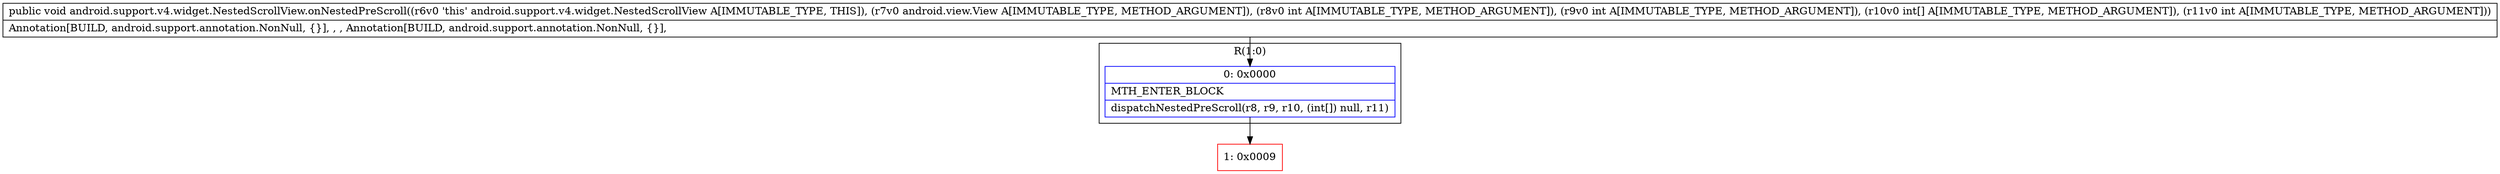 digraph "CFG forandroid.support.v4.widget.NestedScrollView.onNestedPreScroll(Landroid\/view\/View;II[II)V" {
subgraph cluster_Region_1527366204 {
label = "R(1:0)";
node [shape=record,color=blue];
Node_0 [shape=record,label="{0\:\ 0x0000|MTH_ENTER_BLOCK\l|dispatchNestedPreScroll(r8, r9, r10, (int[]) null, r11)\l}"];
}
Node_1 [shape=record,color=red,label="{1\:\ 0x0009}"];
MethodNode[shape=record,label="{public void android.support.v4.widget.NestedScrollView.onNestedPreScroll((r6v0 'this' android.support.v4.widget.NestedScrollView A[IMMUTABLE_TYPE, THIS]), (r7v0 android.view.View A[IMMUTABLE_TYPE, METHOD_ARGUMENT]), (r8v0 int A[IMMUTABLE_TYPE, METHOD_ARGUMENT]), (r9v0 int A[IMMUTABLE_TYPE, METHOD_ARGUMENT]), (r10v0 int[] A[IMMUTABLE_TYPE, METHOD_ARGUMENT]), (r11v0 int A[IMMUTABLE_TYPE, METHOD_ARGUMENT]))  | Annotation[BUILD, android.support.annotation.NonNull, \{\}], , , Annotation[BUILD, android.support.annotation.NonNull, \{\}], \l}"];
MethodNode -> Node_0;
Node_0 -> Node_1;
}

